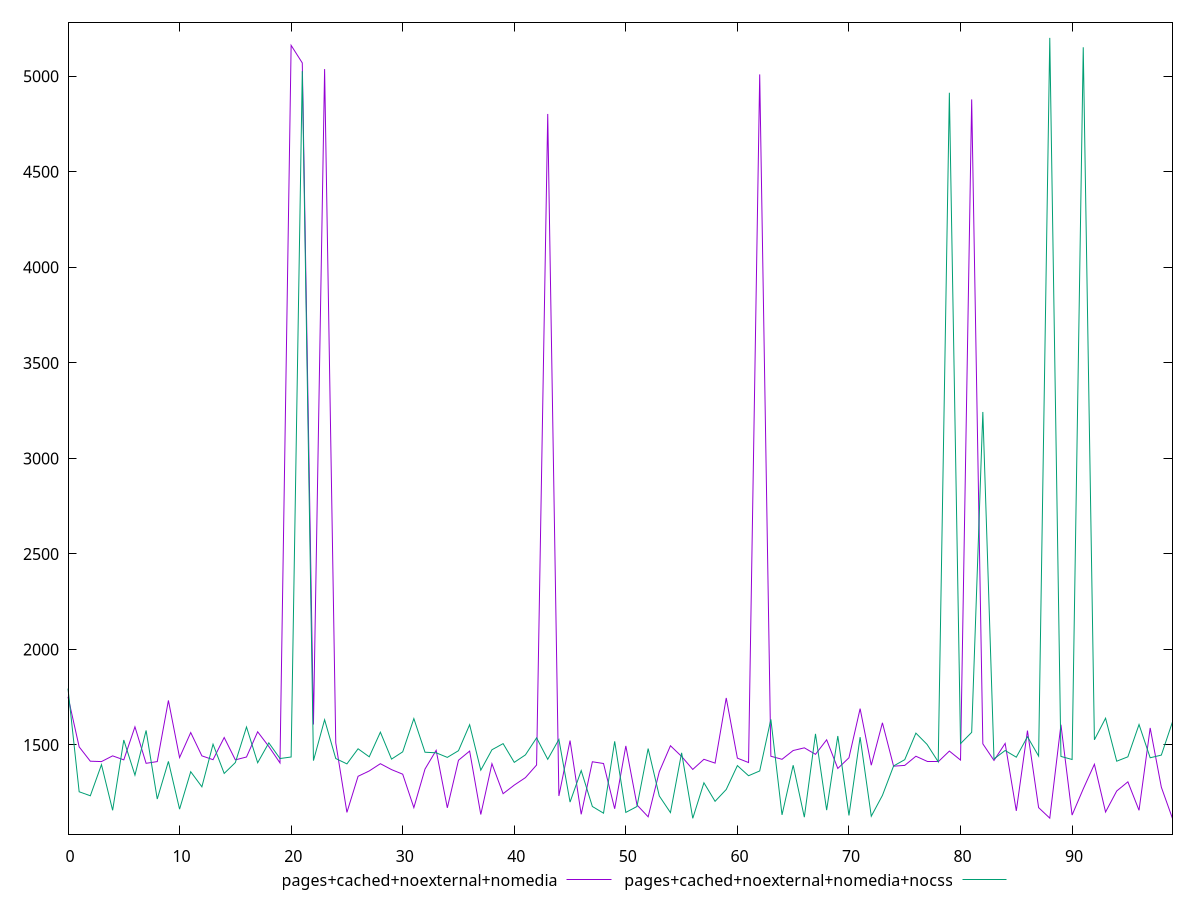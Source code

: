 reset

$pagesCachedNoexternalNomedia <<EOF
0 1752
1 1490
2 1415
3 1413
4 1443
5 1422
6 1595
7 1404
8 1413
9 1733
10 1434
11 1565
12 1443
13 1423
14 1539
15 1422
16 1437
17 1569
18 1492
19 1406
20 5162
21 5070
22 1607
23 5038
24 1511
25 1147
26 1336
27 1364
28 1402
29 1371
30 1347
31 1172
32 1374
33 1472
34 1171
35 1420
36 1468
37 1136
38 1402
39 1245
40 1290
41 1329
42 1395
43 4803
44 1233
45 1523
46 1137
47 1412
48 1403
49 1166
50 1495
51 1186
52 1124
53 1360
54 1496
55 1440
56 1372
57 1425
58 1405
59 1746
60 1431
61 1408
62 5010
63 1441
64 1425
65 1471
66 1485
67 1451
68 1527
69 1377
70 1433
71 1690
72 1394
73 1616
74 1389
75 1393
76 1441
77 1415
78 1415
79 1468
80 1421
81 4879
82 1506
83 1419
84 1508
85 1155
86 1575
87 1172
88 1117
89 1606
90 1133
91 1270
92 1399
93 1149
94 1259
95 1307
96 1158
97 1589
98 1279
99 1115
EOF

$pagesCachedNoexternalNomediaNocss <<EOF
0 1795
1 1255
2 1234
3 1397
4 1158
5 1526
6 1342
7 1576
8 1217
9 1414
10 1164
11 1360
12 1281
13 1504
14 1351
15 1408
16 1594
17 1407
18 1511
19 1429
20 1437
21 5027
22 1418
23 1632
24 1429
25 1401
26 1480
27 1438
28 1567
29 1426
30 1464
31 1638
32 1462
33 1459
34 1435
35 1470
36 1606
37 1368
38 1475
39 1507
40 1409
41 1448
42 1537
43 1425
44 1529
45 1201
46 1366
47 1178
48 1143
49 1519
50 1147
51 1178
52 1481
53 1233
54 1146
55 1459
56 1116
57 1302
58 1205
59 1267
60 1392
61 1339
62 1364
63 1634
64 1134
65 1394
66 1122
67 1558
68 1159
69 1547
70 1131
71 1541
72 1127
73 1236
74 1390
75 1423
76 1562
77 1503
78 1412
79 4914
80 1507
81 1566
82 3243
83 1427
84 1471
85 1436
86 1543
87 1442
88 5201
89 1440
90 1424
91 5152
92 1527
93 1640
94 1415
95 1438
96 1607
97 1433
98 1447
99 1621
EOF

set key outside below
set xrange [0:99]
set yrange [1033.28:5282.72]
set trange [1033.28:5282.72]
set terminal svg size 640, 520 enhanced background rgb 'white'
set output "reprap/render-blocking-resources/comparison/line/3_vs_4.svg"

plot $pagesCachedNoexternalNomedia title "pages+cached+noexternal+nomedia" with line, \
     $pagesCachedNoexternalNomediaNocss title "pages+cached+noexternal+nomedia+nocss" with line

reset
